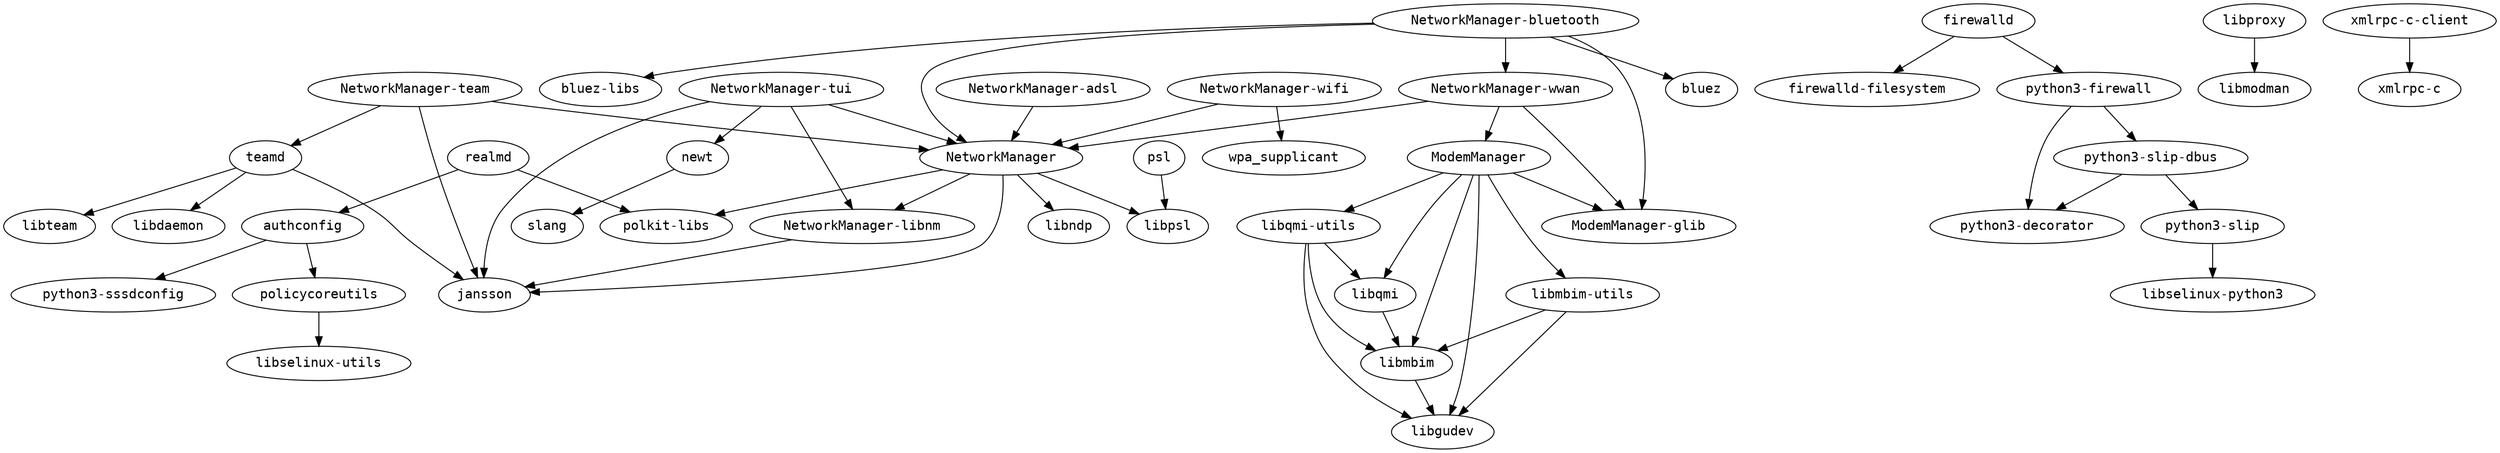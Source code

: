 strict digraph G {
node [fontname=monospace];
  "authconfig" -> "policycoreutils";
  "authconfig" -> "python3-sssdconfig";
  "firewalld" -> "firewalld-filesystem";
  "firewalld" -> "python3-firewall";
  "libmbim" -> "libgudev";
  "libmbim-utils" -> "libgudev";
  "libmbim-utils" -> "libmbim";
  "libproxy" -> "libmodman";
  "libqmi" -> "libmbim";
  "libqmi-utils" -> "libgudev";
  "libqmi-utils" -> "libmbim";
  "libqmi-utils" -> "libqmi";
  "ModemManager" -> "libgudev";
  "ModemManager" -> "libmbim";
  "ModemManager" -> "libmbim-utils";
  "ModemManager" -> "libqmi";
  "ModemManager" -> "libqmi-utils";
  "ModemManager" -> "ModemManager-glib";
  "NetworkManager-adsl" -> "NetworkManager";
  "NetworkManager-bluetooth" -> "bluez";
  "NetworkManager-bluetooth" -> "bluez-libs";
  "NetworkManager-bluetooth" -> "ModemManager-glib";
  "NetworkManager-bluetooth" -> "NetworkManager";
  "NetworkManager-bluetooth" -> "NetworkManager-wwan";
  "NetworkManager" -> "jansson";
  "NetworkManager" -> "libndp";
  "NetworkManager-libnm" -> "jansson";
  "NetworkManager" -> "libpsl";
  "NetworkManager" -> "NetworkManager-libnm";
  "NetworkManager" -> "polkit-libs";
  "NetworkManager-team" -> "jansson";
  "NetworkManager-team" -> "NetworkManager";
  "NetworkManager-team" -> "teamd";
  "NetworkManager-tui" -> "jansson";
  "NetworkManager-tui" -> "NetworkManager";
  "NetworkManager-tui" -> "NetworkManager-libnm";
  "NetworkManager-tui" -> "newt";
  "NetworkManager-wifi" -> "NetworkManager";
  "NetworkManager-wifi" -> "wpa_supplicant";
  "NetworkManager-wwan" -> "ModemManager";
  "NetworkManager-wwan" -> "ModemManager-glib";
  "NetworkManager-wwan" -> "NetworkManager";
  "newt" -> "slang";
  "policycoreutils" -> "libselinux-utils";
  "psl" -> "libpsl";
  "python3-firewall" -> "python3-decorator";
  "python3-firewall" -> "python3-slip-dbus";
  "python3-slip-dbus" -> "python3-decorator";
  "python3-slip-dbus" -> "python3-slip";
  "python3-slip" -> "libselinux-python3";
  "realmd" -> "authconfig";
  "realmd" -> "polkit-libs";
  "teamd" -> "jansson";
  "teamd" -> "libdaemon";
  "teamd" -> "libteam";
  "xmlrpc-c-client" -> "xmlrpc-c";
}
